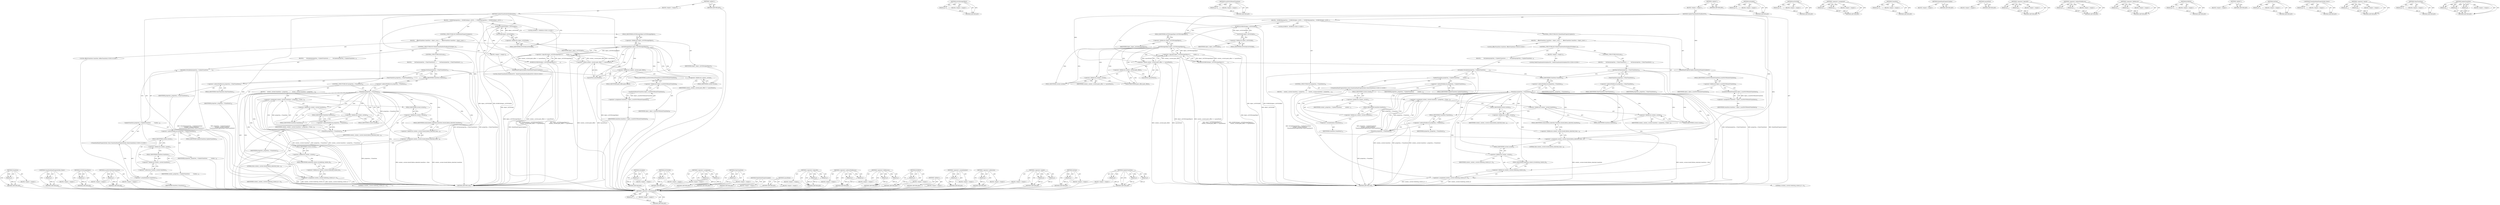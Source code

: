 digraph "UpdateTransform" {
vulnerable_179 [label=<(METHOD,&lt;operator&gt;.arrayInitializer)>];
vulnerable_180 [label=<(PARAM,p1)>];
vulnerable_181 [label=<(BLOCK,&lt;empty&gt;,&lt;empty&gt;)>];
vulnerable_182 [label=<(METHOD_RETURN,ANY)>];
vulnerable_136 [label=<(METHOD,IsSVGForeignObject)>];
vulnerable_137 [label=<(PARAM,p1)>];
vulnerable_138 [label=<(BLOCK,&lt;empty&gt;,&lt;empty&gt;)>];
vulnerable_139 [label=<(METHOD_RETURN,ANY)>];
vulnerable_156 [label=<(METHOD,LocalToSVGParentTransform)>];
vulnerable_157 [label=<(PARAM,p1)>];
vulnerable_158 [label=<(BLOCK,&lt;empty&gt;,&lt;empty&gt;)>];
vulnerable_159 [label=<(METHOD_RETURN,ANY)>];
vulnerable_6 [label=<(METHOD,&lt;global&gt;)<SUB>1</SUB>>];
vulnerable_7 [label=<(BLOCK,&lt;empty&gt;,&lt;empty&gt;)<SUB>1</SUB>>];
vulnerable_8 [label=<(METHOD,UpdateTransformForNonRootSVG)<SUB>1</SUB>>];
vulnerable_9 [label=<(BLOCK,{
  DCHECK(properties_);
  DCHECK(object_.IsSVG...,{
  DCHECK(properties_);
  DCHECK(object_.IsSVG...)<SUB>1</SUB>>];
vulnerable_10 [label="<(LOCAL,DCHECK : DCHECK)<SUB>2</SUB>>"];
vulnerable_11 [label=<(DCHECK,DCHECK(object_.IsSVGChild()))<SUB>3</SUB>>];
vulnerable_12 [label=<(IsSVGChild,object_.IsSVGChild())<SUB>3</SUB>>];
vulnerable_13 [label=<(&lt;operator&gt;.fieldAccess,object_.IsSVGChild)<SUB>3</SUB>>];
vulnerable_14 [label=<(IDENTIFIER,object_,object_.IsSVGChild())<SUB>3</SUB>>];
vulnerable_15 [label=<(FIELD_IDENTIFIER,IsSVGChild,IsSVGChild)<SUB>3</SUB>>];
vulnerable_16 [label=<(DCHECK,DCHECK(object_.IsSVGForeignObject() ||
        ...)<SUB>4</SUB>>];
vulnerable_17 [label=<(&lt;operator&gt;.logicalOr,object_.IsSVGForeignObject() ||
         contex...)<SUB>4</SUB>>];
vulnerable_18 [label=<(IsSVGForeignObject,object_.IsSVGForeignObject())<SUB>4</SUB>>];
vulnerable_19 [label=<(&lt;operator&gt;.fieldAccess,object_.IsSVGForeignObject)<SUB>4</SUB>>];
vulnerable_20 [label=<(IDENTIFIER,object_,object_.IsSVGForeignObject())<SUB>4</SUB>>];
vulnerable_21 [label=<(FIELD_IDENTIFIER,IsSVGForeignObject,IsSVGForeignObject)<SUB>4</SUB>>];
vulnerable_22 [label=<(&lt;operator&gt;.equals,context_.current.paint_offset == LayoutPoint())<SUB>5</SUB>>];
vulnerable_23 [label=<(&lt;operator&gt;.fieldAccess,context_.current.paint_offset)<SUB>5</SUB>>];
vulnerable_24 [label=<(&lt;operator&gt;.fieldAccess,context_.current)<SUB>5</SUB>>];
vulnerable_25 [label=<(IDENTIFIER,context_,context_.current.paint_offset == LayoutPoint())<SUB>5</SUB>>];
vulnerable_26 [label=<(FIELD_IDENTIFIER,current,current)<SUB>5</SUB>>];
vulnerable_27 [label=<(FIELD_IDENTIFIER,paint_offset,paint_offset)<SUB>5</SUB>>];
vulnerable_28 [label=<(LayoutPoint,LayoutPoint())<SUB>5</SUB>>];
vulnerable_29 [label=<(CONTROL_STRUCTURE,IF,if (NeedsPaintPropertyUpdate()))<SUB>7</SUB>>];
vulnerable_30 [label=<(NeedsPaintPropertyUpdate,NeedsPaintPropertyUpdate())<SUB>7</SUB>>];
vulnerable_31 [label=<(BLOCK,{
    AffineTransform transform = object_.Local...,{
    AffineTransform transform = object_.Local...)<SUB>7</SUB>>];
vulnerable_32 [label="<(LOCAL,AffineTransform transform: AffineTransform)<SUB>8</SUB>>"];
vulnerable_33 [label=<(&lt;operator&gt;.assignment,transform = object_.LocalToSVGParentTransform())<SUB>8</SUB>>];
vulnerable_34 [label=<(IDENTIFIER,transform,transform = object_.LocalToSVGParentTransform())<SUB>8</SUB>>];
vulnerable_35 [label=<(LocalToSVGParentTransform,object_.LocalToSVGParentTransform())<SUB>8</SUB>>];
vulnerable_36 [label=<(&lt;operator&gt;.fieldAccess,object_.LocalToSVGParentTransform)<SUB>8</SUB>>];
vulnerable_37 [label=<(IDENTIFIER,object_,object_.LocalToSVGParentTransform())<SUB>8</SUB>>];
vulnerable_38 [label=<(FIELD_IDENTIFIER,LocalToSVGParentTransform,LocalToSVGParentTransform)<SUB>8</SUB>>];
vulnerable_39 [label=<(CONTROL_STRUCTURE,IF,if (NeedsTransformForNonRootSVG(object_)))<SUB>9</SUB>>];
vulnerable_40 [label=<(BLOCK,&lt;empty&gt;,&lt;empty&gt;)<SUB>9</SUB>>];
vulnerable_41 [label="<(LOCAL,NeedsTransformForNonRootSVG : NeedsTransformForNonRootSVG)<SUB>9</SUB>>"];
vulnerable_42 [label=<(BLOCK,{
       OnUpdate(properties_-&gt;UpdateTransform(...,{
       OnUpdate(properties_-&gt;UpdateTransform(...)<SUB>9</SUB>>];
vulnerable_43 [label=<(OnUpdate,OnUpdate(properties_-&gt;UpdateTransform(
        ...)<SUB>10</SUB>>];
vulnerable_44 [label=<(UpdateTransform,properties_-&gt;UpdateTransform(
          context...)<SUB>10</SUB>>];
vulnerable_45 [label=<(&lt;operator&gt;.indirectFieldAccess,properties_-&gt;UpdateTransform)<SUB>10</SUB>>];
vulnerable_46 [label=<(IDENTIFIER,properties_,properties_-&gt;UpdateTransform(
          context...)<SUB>10</SUB>>];
vulnerable_47 [label=<(FIELD_IDENTIFIER,UpdateTransform,UpdateTransform)<SUB>10</SUB>>];
vulnerable_48 [label=<(&lt;operator&gt;.fieldAccess,context_.current.transform)<SUB>11</SUB>>];
vulnerable_49 [label=<(&lt;operator&gt;.fieldAccess,context_.current)<SUB>11</SUB>>];
vulnerable_50 [label=<(IDENTIFIER,context_,properties_-&gt;UpdateTransform(
          context...)<SUB>11</SUB>>];
vulnerable_51 [label=<(FIELD_IDENTIFIER,current,current)<SUB>11</SUB>>];
vulnerable_52 [label=<(FIELD_IDENTIFIER,transform,transform)<SUB>11</SUB>>];
vulnerable_53 [label="<(TransformPaintPropertyNode::State,TransformPaintPropertyNode::State{transform})<SUB>12</SUB>>"];
vulnerable_54 [label=<(&lt;operator&gt;.arrayInitializer,{transform})<SUB>12</SUB>>];
vulnerable_55 [label=<(IDENTIFIER,transform,{transform})<SUB>12</SUB>>];
vulnerable_56 [label=<(CONTROL_STRUCTURE,ELSE,else)<SUB>13</SUB>>];
vulnerable_57 [label=<(BLOCK,{
       OnClear(properties_-&gt;ClearTransform())...,{
       OnClear(properties_-&gt;ClearTransform())...)<SUB>13</SUB>>];
vulnerable_58 [label=<(OnClear,OnClear(properties_-&gt;ClearTransform()))<SUB>14</SUB>>];
vulnerable_59 [label=<(ClearTransform,properties_-&gt;ClearTransform())<SUB>14</SUB>>];
vulnerable_60 [label=<(&lt;operator&gt;.indirectFieldAccess,properties_-&gt;ClearTransform)<SUB>14</SUB>>];
vulnerable_61 [label=<(IDENTIFIER,properties_,properties_-&gt;ClearTransform())<SUB>14</SUB>>];
vulnerable_62 [label=<(FIELD_IDENTIFIER,ClearTransform,ClearTransform)<SUB>14</SUB>>];
vulnerable_63 [label=<(CONTROL_STRUCTURE,IF,if (properties_-&gt;Transform()))<SUB>18</SUB>>];
vulnerable_64 [label=<(Transform,properties_-&gt;Transform())<SUB>18</SUB>>];
vulnerable_65 [label=<(&lt;operator&gt;.indirectFieldAccess,properties_-&gt;Transform)<SUB>18</SUB>>];
vulnerable_66 [label=<(IDENTIFIER,properties_,properties_-&gt;Transform())<SUB>18</SUB>>];
vulnerable_67 [label=<(FIELD_IDENTIFIER,Transform,Transform)<SUB>18</SUB>>];
vulnerable_68 [label=<(BLOCK,{
    context_.current.transform = properties_-...,{
    context_.current.transform = properties_-...)<SUB>18</SUB>>];
vulnerable_69 [label=<(&lt;operator&gt;.assignment,context_.current.transform = properties_-&gt;Trans...)<SUB>19</SUB>>];
vulnerable_70 [label=<(&lt;operator&gt;.fieldAccess,context_.current.transform)<SUB>19</SUB>>];
vulnerable_71 [label=<(&lt;operator&gt;.fieldAccess,context_.current)<SUB>19</SUB>>];
vulnerable_72 [label=<(IDENTIFIER,context_,context_.current.transform = properties_-&gt;Trans...)<SUB>19</SUB>>];
vulnerable_73 [label=<(FIELD_IDENTIFIER,current,current)<SUB>19</SUB>>];
vulnerable_74 [label=<(FIELD_IDENTIFIER,transform,transform)<SUB>19</SUB>>];
vulnerable_75 [label=<(Transform,properties_-&gt;Transform())<SUB>19</SUB>>];
vulnerable_76 [label=<(&lt;operator&gt;.indirectFieldAccess,properties_-&gt;Transform)<SUB>19</SUB>>];
vulnerable_77 [label=<(IDENTIFIER,properties_,properties_-&gt;Transform())<SUB>19</SUB>>];
vulnerable_78 [label=<(FIELD_IDENTIFIER,Transform,Transform)<SUB>19</SUB>>];
vulnerable_79 [label=<(&lt;operator&gt;.assignment,context_.current.should_flatten_inherited_trans...)<SUB>20</SUB>>];
vulnerable_80 [label=<(&lt;operator&gt;.fieldAccess,context_.current.should_flatten_inherited_trans...)<SUB>20</SUB>>];
vulnerable_81 [label=<(&lt;operator&gt;.fieldAccess,context_.current)<SUB>20</SUB>>];
vulnerable_82 [label=<(IDENTIFIER,context_,context_.current.should_flatten_inherited_trans...)<SUB>20</SUB>>];
vulnerable_83 [label=<(FIELD_IDENTIFIER,current,current)<SUB>20</SUB>>];
vulnerable_84 [label=<(FIELD_IDENTIFIER,should_flatten_inherited_transform,should_flatten_inherited_transform)<SUB>20</SUB>>];
vulnerable_85 [label=<(LITERAL,false,context_.current.should_flatten_inherited_trans...)<SUB>20</SUB>>];
vulnerable_86 [label=<(&lt;operator&gt;.assignment,context_.current.rendering_context_id = 0)<SUB>21</SUB>>];
vulnerable_87 [label=<(&lt;operator&gt;.fieldAccess,context_.current.rendering_context_id)<SUB>21</SUB>>];
vulnerable_88 [label=<(&lt;operator&gt;.fieldAccess,context_.current)<SUB>21</SUB>>];
vulnerable_89 [label=<(IDENTIFIER,context_,context_.current.rendering_context_id = 0)<SUB>21</SUB>>];
vulnerable_90 [label=<(FIELD_IDENTIFIER,current,current)<SUB>21</SUB>>];
vulnerable_91 [label=<(FIELD_IDENTIFIER,rendering_context_id,rendering_context_id)<SUB>21</SUB>>];
vulnerable_92 [label=<(LITERAL,0,context_.current.rendering_context_id = 0)<SUB>21</SUB>>];
vulnerable_93 [label=<(METHOD_RETURN,void)<SUB>1</SUB>>];
vulnerable_95 [label=<(METHOD_RETURN,ANY)<SUB>1</SUB>>];
vulnerable_160 [label=<(METHOD,OnUpdate)>];
vulnerable_161 [label=<(PARAM,p1)>];
vulnerable_162 [label=<(BLOCK,&lt;empty&gt;,&lt;empty&gt;)>];
vulnerable_163 [label=<(METHOD_RETURN,ANY)>];
vulnerable_122 [label=<(METHOD,IsSVGChild)>];
vulnerable_123 [label=<(PARAM,p1)>];
vulnerable_124 [label=<(BLOCK,&lt;empty&gt;,&lt;empty&gt;)>];
vulnerable_125 [label=<(METHOD_RETURN,ANY)>];
vulnerable_151 [label=<(METHOD,&lt;operator&gt;.assignment)>];
vulnerable_152 [label=<(PARAM,p1)>];
vulnerable_153 [label=<(PARAM,p2)>];
vulnerable_154 [label=<(BLOCK,&lt;empty&gt;,&lt;empty&gt;)>];
vulnerable_155 [label=<(METHOD_RETURN,ANY)>];
vulnerable_191 [label=<(METHOD,Transform)>];
vulnerable_192 [label=<(PARAM,p1)>];
vulnerable_193 [label=<(BLOCK,&lt;empty&gt;,&lt;empty&gt;)>];
vulnerable_194 [label=<(METHOD_RETURN,ANY)>];
vulnerable_148 [label=<(METHOD,NeedsPaintPropertyUpdate)>];
vulnerable_149 [label=<(BLOCK,&lt;empty&gt;,&lt;empty&gt;)>];
vulnerable_150 [label=<(METHOD_RETURN,ANY)>];
vulnerable_145 [label=<(METHOD,LayoutPoint)>];
vulnerable_146 [label=<(BLOCK,&lt;empty&gt;,&lt;empty&gt;)>];
vulnerable_147 [label=<(METHOD_RETURN,ANY)>];
vulnerable_131 [label=<(METHOD,&lt;operator&gt;.logicalOr)>];
vulnerable_132 [label=<(PARAM,p1)>];
vulnerable_133 [label=<(PARAM,p2)>];
vulnerable_134 [label=<(BLOCK,&lt;empty&gt;,&lt;empty&gt;)>];
vulnerable_135 [label=<(METHOD_RETURN,ANY)>];
vulnerable_170 [label=<(METHOD,&lt;operator&gt;.indirectFieldAccess)>];
vulnerable_171 [label=<(PARAM,p1)>];
vulnerable_172 [label=<(PARAM,p2)>];
vulnerable_173 [label=<(BLOCK,&lt;empty&gt;,&lt;empty&gt;)>];
vulnerable_174 [label=<(METHOD_RETURN,ANY)>];
vulnerable_126 [label=<(METHOD,&lt;operator&gt;.fieldAccess)>];
vulnerable_127 [label=<(PARAM,p1)>];
vulnerable_128 [label=<(PARAM,p2)>];
vulnerable_129 [label=<(BLOCK,&lt;empty&gt;,&lt;empty&gt;)>];
vulnerable_130 [label=<(METHOD_RETURN,ANY)>];
vulnerable_118 [label=<(METHOD,DCHECK)>];
vulnerable_119 [label=<(PARAM,p1)>];
vulnerable_120 [label=<(BLOCK,&lt;empty&gt;,&lt;empty&gt;)>];
vulnerable_121 [label=<(METHOD_RETURN,ANY)>];
vulnerable_112 [label=<(METHOD,&lt;global&gt;)<SUB>1</SUB>>];
vulnerable_113 [label=<(BLOCK,&lt;empty&gt;,&lt;empty&gt;)>];
vulnerable_114 [label=<(METHOD_RETURN,ANY)>];
vulnerable_183 [label=<(METHOD,OnClear)>];
vulnerable_184 [label=<(PARAM,p1)>];
vulnerable_185 [label=<(BLOCK,&lt;empty&gt;,&lt;empty&gt;)>];
vulnerable_186 [label=<(METHOD_RETURN,ANY)>];
vulnerable_175 [label="<(METHOD,TransformPaintPropertyNode::State)>"];
vulnerable_176 [label=<(PARAM,p1)>];
vulnerable_177 [label=<(BLOCK,&lt;empty&gt;,&lt;empty&gt;)>];
vulnerable_178 [label=<(METHOD_RETURN,ANY)>];
vulnerable_140 [label=<(METHOD,&lt;operator&gt;.equals)>];
vulnerable_141 [label=<(PARAM,p1)>];
vulnerable_142 [label=<(PARAM,p2)>];
vulnerable_143 [label=<(BLOCK,&lt;empty&gt;,&lt;empty&gt;)>];
vulnerable_144 [label=<(METHOD_RETURN,ANY)>];
vulnerable_187 [label=<(METHOD,ClearTransform)>];
vulnerable_188 [label=<(PARAM,p1)>];
vulnerable_189 [label=<(BLOCK,&lt;empty&gt;,&lt;empty&gt;)>];
vulnerable_190 [label=<(METHOD_RETURN,ANY)>];
vulnerable_164 [label=<(METHOD,UpdateTransform)>];
vulnerable_165 [label=<(PARAM,p1)>];
vulnerable_166 [label=<(PARAM,p2)>];
vulnerable_167 [label=<(PARAM,p3)>];
vulnerable_168 [label=<(BLOCK,&lt;empty&gt;,&lt;empty&gt;)>];
vulnerable_169 [label=<(METHOD_RETURN,ANY)>];
fixed_196 [label=<(METHOD,Transform)>];
fixed_197 [label=<(PARAM,p1)>];
fixed_198 [label=<(BLOCK,&lt;empty&gt;,&lt;empty&gt;)>];
fixed_199 [label=<(METHOD_RETURN,ANY)>];
fixed_180 [label="<(METHOD,TransformPaintPropertyNode::State)>"];
fixed_181 [label=<(PARAM,p1)>];
fixed_182 [label=<(BLOCK,&lt;empty&gt;,&lt;empty&gt;)>];
fixed_183 [label=<(METHOD_RETURN,ANY)>];
fixed_137 [label=<(METHOD,IsSVGForeignObject)>];
fixed_138 [label=<(PARAM,p1)>];
fixed_139 [label=<(BLOCK,&lt;empty&gt;,&lt;empty&gt;)>];
fixed_140 [label=<(METHOD_RETURN,ANY)>];
fixed_157 [label=<(METHOD,LocalToSVGParentTransform)>];
fixed_158 [label=<(PARAM,p1)>];
fixed_159 [label=<(BLOCK,&lt;empty&gt;,&lt;empty&gt;)>];
fixed_160 [label=<(METHOD_RETURN,ANY)>];
fixed_6 [label=<(METHOD,&lt;global&gt;)<SUB>1</SUB>>];
fixed_7 [label=<(BLOCK,&lt;empty&gt;,&lt;empty&gt;)<SUB>1</SUB>>];
fixed_8 [label=<(METHOD,UpdateTransformForNonRootSVG)<SUB>1</SUB>>];
fixed_9 [label=<(BLOCK,{
  DCHECK(properties_);
  DCHECK(object_.IsSVG...,{
  DCHECK(properties_);
  DCHECK(object_.IsSVG...)<SUB>1</SUB>>];
fixed_10 [label="<(LOCAL,DCHECK : DCHECK)<SUB>2</SUB>>"];
fixed_11 [label=<(DCHECK,DCHECK(object_.IsSVGChild()))<SUB>3</SUB>>];
fixed_12 [label=<(IsSVGChild,object_.IsSVGChild())<SUB>3</SUB>>];
fixed_13 [label=<(&lt;operator&gt;.fieldAccess,object_.IsSVGChild)<SUB>3</SUB>>];
fixed_14 [label=<(IDENTIFIER,object_,object_.IsSVGChild())<SUB>3</SUB>>];
fixed_15 [label=<(FIELD_IDENTIFIER,IsSVGChild,IsSVGChild)<SUB>3</SUB>>];
fixed_16 [label=<(DCHECK,DCHECK(object_.IsSVGForeignObject() ||
        ...)<SUB>4</SUB>>];
fixed_17 [label=<(&lt;operator&gt;.logicalOr,object_.IsSVGForeignObject() ||
         contex...)<SUB>4</SUB>>];
fixed_18 [label=<(IsSVGForeignObject,object_.IsSVGForeignObject())<SUB>4</SUB>>];
fixed_19 [label=<(&lt;operator&gt;.fieldAccess,object_.IsSVGForeignObject)<SUB>4</SUB>>];
fixed_20 [label=<(IDENTIFIER,object_,object_.IsSVGForeignObject())<SUB>4</SUB>>];
fixed_21 [label=<(FIELD_IDENTIFIER,IsSVGForeignObject,IsSVGForeignObject)<SUB>4</SUB>>];
fixed_22 [label=<(&lt;operator&gt;.equals,context_.current.paint_offset == LayoutPoint())<SUB>5</SUB>>];
fixed_23 [label=<(&lt;operator&gt;.fieldAccess,context_.current.paint_offset)<SUB>5</SUB>>];
fixed_24 [label=<(&lt;operator&gt;.fieldAccess,context_.current)<SUB>5</SUB>>];
fixed_25 [label=<(IDENTIFIER,context_,context_.current.paint_offset == LayoutPoint())<SUB>5</SUB>>];
fixed_26 [label=<(FIELD_IDENTIFIER,current,current)<SUB>5</SUB>>];
fixed_27 [label=<(FIELD_IDENTIFIER,paint_offset,paint_offset)<SUB>5</SUB>>];
fixed_28 [label=<(LayoutPoint,LayoutPoint())<SUB>5</SUB>>];
fixed_29 [label=<(CONTROL_STRUCTURE,IF,if (NeedsPaintPropertyUpdate()))<SUB>7</SUB>>];
fixed_30 [label=<(NeedsPaintPropertyUpdate,NeedsPaintPropertyUpdate())<SUB>7</SUB>>];
fixed_31 [label=<(BLOCK,{
    AffineTransform transform = object_.Local...,{
    AffineTransform transform = object_.Local...)<SUB>7</SUB>>];
fixed_32 [label="<(LOCAL,AffineTransform transform: AffineTransform)<SUB>8</SUB>>"];
fixed_33 [label=<(&lt;operator&gt;.assignment,transform = object_.LocalToSVGParentTransform())<SUB>8</SUB>>];
fixed_34 [label=<(IDENTIFIER,transform,transform = object_.LocalToSVGParentTransform())<SUB>8</SUB>>];
fixed_35 [label=<(LocalToSVGParentTransform,object_.LocalToSVGParentTransform())<SUB>8</SUB>>];
fixed_36 [label=<(&lt;operator&gt;.fieldAccess,object_.LocalToSVGParentTransform)<SUB>8</SUB>>];
fixed_37 [label=<(IDENTIFIER,object_,object_.LocalToSVGParentTransform())<SUB>8</SUB>>];
fixed_38 [label=<(FIELD_IDENTIFIER,LocalToSVGParentTransform,LocalToSVGParentTransform)<SUB>8</SUB>>];
fixed_39 [label=<(CONTROL_STRUCTURE,IF,if (NeedsTransformForNonRootSVG(object_)))<SUB>9</SUB>>];
fixed_40 [label=<(BLOCK,&lt;empty&gt;,&lt;empty&gt;)<SUB>9</SUB>>];
fixed_41 [label="<(LOCAL,NeedsTransformForNonRootSVG : NeedsTransformForNonRootSVG)<SUB>9</SUB>>"];
fixed_42 [label=<(BLOCK,{
       OnUpdate(properties_-&gt;UpdateTransform(...,{
       OnUpdate(properties_-&gt;UpdateTransform(...)<SUB>9</SUB>>];
fixed_43 [label=<(OnUpdate,OnUpdate(properties_-&gt;UpdateTransform(
        ...)<SUB>10</SUB>>];
fixed_44 [label=<(UpdateTransform,properties_-&gt;UpdateTransform(
          *contex...)<SUB>10</SUB>>];
fixed_45 [label=<(&lt;operator&gt;.indirectFieldAccess,properties_-&gt;UpdateTransform)<SUB>10</SUB>>];
fixed_46 [label=<(IDENTIFIER,properties_,properties_-&gt;UpdateTransform(
          *contex...)<SUB>10</SUB>>];
fixed_47 [label=<(FIELD_IDENTIFIER,UpdateTransform,UpdateTransform)<SUB>10</SUB>>];
fixed_48 [label=<(&lt;operator&gt;.indirection,*context_.current.transform)<SUB>11</SUB>>];
fixed_49 [label=<(&lt;operator&gt;.fieldAccess,context_.current.transform)<SUB>11</SUB>>];
fixed_50 [label=<(&lt;operator&gt;.fieldAccess,context_.current)<SUB>11</SUB>>];
fixed_51 [label=<(IDENTIFIER,context_,properties_-&gt;UpdateTransform(
          *contex...)<SUB>11</SUB>>];
fixed_52 [label=<(FIELD_IDENTIFIER,current,current)<SUB>11</SUB>>];
fixed_53 [label=<(FIELD_IDENTIFIER,transform,transform)<SUB>11</SUB>>];
fixed_54 [label="<(TransformPaintPropertyNode::State,TransformPaintPropertyNode::State{transform})<SUB>12</SUB>>"];
fixed_55 [label=<(&lt;operator&gt;.arrayInitializer,{transform})<SUB>12</SUB>>];
fixed_56 [label=<(IDENTIFIER,transform,{transform})<SUB>12</SUB>>];
fixed_57 [label=<(CONTROL_STRUCTURE,ELSE,else)<SUB>13</SUB>>];
fixed_58 [label=<(BLOCK,{
       OnClear(properties_-&gt;ClearTransform())...,{
       OnClear(properties_-&gt;ClearTransform())...)<SUB>13</SUB>>];
fixed_59 [label=<(OnClear,OnClear(properties_-&gt;ClearTransform()))<SUB>14</SUB>>];
fixed_60 [label=<(ClearTransform,properties_-&gt;ClearTransform())<SUB>14</SUB>>];
fixed_61 [label=<(&lt;operator&gt;.indirectFieldAccess,properties_-&gt;ClearTransform)<SUB>14</SUB>>];
fixed_62 [label=<(IDENTIFIER,properties_,properties_-&gt;ClearTransform())<SUB>14</SUB>>];
fixed_63 [label=<(FIELD_IDENTIFIER,ClearTransform,ClearTransform)<SUB>14</SUB>>];
fixed_64 [label=<(CONTROL_STRUCTURE,IF,if (properties_-&gt;Transform()))<SUB>18</SUB>>];
fixed_65 [label=<(Transform,properties_-&gt;Transform())<SUB>18</SUB>>];
fixed_66 [label=<(&lt;operator&gt;.indirectFieldAccess,properties_-&gt;Transform)<SUB>18</SUB>>];
fixed_67 [label=<(IDENTIFIER,properties_,properties_-&gt;Transform())<SUB>18</SUB>>];
fixed_68 [label=<(FIELD_IDENTIFIER,Transform,Transform)<SUB>18</SUB>>];
fixed_69 [label=<(BLOCK,{
    context_.current.transform = properties_-...,{
    context_.current.transform = properties_-...)<SUB>18</SUB>>];
fixed_70 [label=<(&lt;operator&gt;.assignment,context_.current.transform = properties_-&gt;Trans...)<SUB>19</SUB>>];
fixed_71 [label=<(&lt;operator&gt;.fieldAccess,context_.current.transform)<SUB>19</SUB>>];
fixed_72 [label=<(&lt;operator&gt;.fieldAccess,context_.current)<SUB>19</SUB>>];
fixed_73 [label=<(IDENTIFIER,context_,context_.current.transform = properties_-&gt;Trans...)<SUB>19</SUB>>];
fixed_74 [label=<(FIELD_IDENTIFIER,current,current)<SUB>19</SUB>>];
fixed_75 [label=<(FIELD_IDENTIFIER,transform,transform)<SUB>19</SUB>>];
fixed_76 [label=<(Transform,properties_-&gt;Transform())<SUB>19</SUB>>];
fixed_77 [label=<(&lt;operator&gt;.indirectFieldAccess,properties_-&gt;Transform)<SUB>19</SUB>>];
fixed_78 [label=<(IDENTIFIER,properties_,properties_-&gt;Transform())<SUB>19</SUB>>];
fixed_79 [label=<(FIELD_IDENTIFIER,Transform,Transform)<SUB>19</SUB>>];
fixed_80 [label=<(&lt;operator&gt;.assignment,context_.current.should_flatten_inherited_trans...)<SUB>20</SUB>>];
fixed_81 [label=<(&lt;operator&gt;.fieldAccess,context_.current.should_flatten_inherited_trans...)<SUB>20</SUB>>];
fixed_82 [label=<(&lt;operator&gt;.fieldAccess,context_.current)<SUB>20</SUB>>];
fixed_83 [label=<(IDENTIFIER,context_,context_.current.should_flatten_inherited_trans...)<SUB>20</SUB>>];
fixed_84 [label=<(FIELD_IDENTIFIER,current,current)<SUB>20</SUB>>];
fixed_85 [label=<(FIELD_IDENTIFIER,should_flatten_inherited_transform,should_flatten_inherited_transform)<SUB>20</SUB>>];
fixed_86 [label=<(LITERAL,false,context_.current.should_flatten_inherited_trans...)<SUB>20</SUB>>];
fixed_87 [label=<(&lt;operator&gt;.assignment,context_.current.rendering_context_id = 0)<SUB>21</SUB>>];
fixed_88 [label=<(&lt;operator&gt;.fieldAccess,context_.current.rendering_context_id)<SUB>21</SUB>>];
fixed_89 [label=<(&lt;operator&gt;.fieldAccess,context_.current)<SUB>21</SUB>>];
fixed_90 [label=<(IDENTIFIER,context_,context_.current.rendering_context_id = 0)<SUB>21</SUB>>];
fixed_91 [label=<(FIELD_IDENTIFIER,current,current)<SUB>21</SUB>>];
fixed_92 [label=<(FIELD_IDENTIFIER,rendering_context_id,rendering_context_id)<SUB>21</SUB>>];
fixed_93 [label=<(LITERAL,0,context_.current.rendering_context_id = 0)<SUB>21</SUB>>];
fixed_94 [label=<(METHOD_RETURN,void)<SUB>1</SUB>>];
fixed_96 [label=<(METHOD_RETURN,ANY)<SUB>1</SUB>>];
fixed_161 [label=<(METHOD,OnUpdate)>];
fixed_162 [label=<(PARAM,p1)>];
fixed_163 [label=<(BLOCK,&lt;empty&gt;,&lt;empty&gt;)>];
fixed_164 [label=<(METHOD_RETURN,ANY)>];
fixed_123 [label=<(METHOD,IsSVGChild)>];
fixed_124 [label=<(PARAM,p1)>];
fixed_125 [label=<(BLOCK,&lt;empty&gt;,&lt;empty&gt;)>];
fixed_126 [label=<(METHOD_RETURN,ANY)>];
fixed_152 [label=<(METHOD,&lt;operator&gt;.assignment)>];
fixed_153 [label=<(PARAM,p1)>];
fixed_154 [label=<(PARAM,p2)>];
fixed_155 [label=<(BLOCK,&lt;empty&gt;,&lt;empty&gt;)>];
fixed_156 [label=<(METHOD_RETURN,ANY)>];
fixed_192 [label=<(METHOD,ClearTransform)>];
fixed_193 [label=<(PARAM,p1)>];
fixed_194 [label=<(BLOCK,&lt;empty&gt;,&lt;empty&gt;)>];
fixed_195 [label=<(METHOD_RETURN,ANY)>];
fixed_149 [label=<(METHOD,NeedsPaintPropertyUpdate)>];
fixed_150 [label=<(BLOCK,&lt;empty&gt;,&lt;empty&gt;)>];
fixed_151 [label=<(METHOD_RETURN,ANY)>];
fixed_146 [label=<(METHOD,LayoutPoint)>];
fixed_147 [label=<(BLOCK,&lt;empty&gt;,&lt;empty&gt;)>];
fixed_148 [label=<(METHOD_RETURN,ANY)>];
fixed_132 [label=<(METHOD,&lt;operator&gt;.logicalOr)>];
fixed_133 [label=<(PARAM,p1)>];
fixed_134 [label=<(PARAM,p2)>];
fixed_135 [label=<(BLOCK,&lt;empty&gt;,&lt;empty&gt;)>];
fixed_136 [label=<(METHOD_RETURN,ANY)>];
fixed_171 [label=<(METHOD,&lt;operator&gt;.indirectFieldAccess)>];
fixed_172 [label=<(PARAM,p1)>];
fixed_173 [label=<(PARAM,p2)>];
fixed_174 [label=<(BLOCK,&lt;empty&gt;,&lt;empty&gt;)>];
fixed_175 [label=<(METHOD_RETURN,ANY)>];
fixed_127 [label=<(METHOD,&lt;operator&gt;.fieldAccess)>];
fixed_128 [label=<(PARAM,p1)>];
fixed_129 [label=<(PARAM,p2)>];
fixed_130 [label=<(BLOCK,&lt;empty&gt;,&lt;empty&gt;)>];
fixed_131 [label=<(METHOD_RETURN,ANY)>];
fixed_119 [label=<(METHOD,DCHECK)>];
fixed_120 [label=<(PARAM,p1)>];
fixed_121 [label=<(BLOCK,&lt;empty&gt;,&lt;empty&gt;)>];
fixed_122 [label=<(METHOD_RETURN,ANY)>];
fixed_113 [label=<(METHOD,&lt;global&gt;)<SUB>1</SUB>>];
fixed_114 [label=<(BLOCK,&lt;empty&gt;,&lt;empty&gt;)>];
fixed_115 [label=<(METHOD_RETURN,ANY)>];
fixed_184 [label=<(METHOD,&lt;operator&gt;.arrayInitializer)>];
fixed_185 [label=<(PARAM,p1)>];
fixed_186 [label=<(BLOCK,&lt;empty&gt;,&lt;empty&gt;)>];
fixed_187 [label=<(METHOD_RETURN,ANY)>];
fixed_176 [label=<(METHOD,&lt;operator&gt;.indirection)>];
fixed_177 [label=<(PARAM,p1)>];
fixed_178 [label=<(BLOCK,&lt;empty&gt;,&lt;empty&gt;)>];
fixed_179 [label=<(METHOD_RETURN,ANY)>];
fixed_141 [label=<(METHOD,&lt;operator&gt;.equals)>];
fixed_142 [label=<(PARAM,p1)>];
fixed_143 [label=<(PARAM,p2)>];
fixed_144 [label=<(BLOCK,&lt;empty&gt;,&lt;empty&gt;)>];
fixed_145 [label=<(METHOD_RETURN,ANY)>];
fixed_188 [label=<(METHOD,OnClear)>];
fixed_189 [label=<(PARAM,p1)>];
fixed_190 [label=<(BLOCK,&lt;empty&gt;,&lt;empty&gt;)>];
fixed_191 [label=<(METHOD_RETURN,ANY)>];
fixed_165 [label=<(METHOD,UpdateTransform)>];
fixed_166 [label=<(PARAM,p1)>];
fixed_167 [label=<(PARAM,p2)>];
fixed_168 [label=<(PARAM,p3)>];
fixed_169 [label=<(BLOCK,&lt;empty&gt;,&lt;empty&gt;)>];
fixed_170 [label=<(METHOD_RETURN,ANY)>];
vulnerable_179 -> vulnerable_180  [key=0, label="AST: "];
vulnerable_179 -> vulnerable_180  [key=1, label="DDG: "];
vulnerable_179 -> vulnerable_181  [key=0, label="AST: "];
vulnerable_179 -> vulnerable_182  [key=0, label="AST: "];
vulnerable_179 -> vulnerable_182  [key=1, label="CFG: "];
vulnerable_180 -> vulnerable_182  [key=0, label="DDG: p1"];
vulnerable_136 -> vulnerable_137  [key=0, label="AST: "];
vulnerable_136 -> vulnerable_137  [key=1, label="DDG: "];
vulnerable_136 -> vulnerable_138  [key=0, label="AST: "];
vulnerable_136 -> vulnerable_139  [key=0, label="AST: "];
vulnerable_136 -> vulnerable_139  [key=1, label="CFG: "];
vulnerable_137 -> vulnerable_139  [key=0, label="DDG: p1"];
vulnerable_156 -> vulnerable_157  [key=0, label="AST: "];
vulnerable_156 -> vulnerable_157  [key=1, label="DDG: "];
vulnerable_156 -> vulnerable_158  [key=0, label="AST: "];
vulnerable_156 -> vulnerable_159  [key=0, label="AST: "];
vulnerable_156 -> vulnerable_159  [key=1, label="CFG: "];
vulnerable_157 -> vulnerable_159  [key=0, label="DDG: p1"];
vulnerable_6 -> vulnerable_7  [key=0, label="AST: "];
vulnerable_6 -> vulnerable_95  [key=0, label="AST: "];
vulnerable_6 -> vulnerable_95  [key=1, label="CFG: "];
vulnerable_7 -> vulnerable_8  [key=0, label="AST: "];
vulnerable_8 -> vulnerable_9  [key=0, label="AST: "];
vulnerable_8 -> vulnerable_93  [key=0, label="AST: "];
vulnerable_8 -> vulnerable_15  [key=0, label="CFG: "];
vulnerable_8 -> vulnerable_30  [key=0, label="DDG: "];
vulnerable_8 -> vulnerable_79  [key=0, label="DDG: "];
vulnerable_8 -> vulnerable_86  [key=0, label="DDG: "];
vulnerable_8 -> vulnerable_22  [key=0, label="DDG: "];
vulnerable_9 -> vulnerable_10  [key=0, label="AST: "];
vulnerable_9 -> vulnerable_11  [key=0, label="AST: "];
vulnerable_9 -> vulnerable_16  [key=0, label="AST: "];
vulnerable_9 -> vulnerable_29  [key=0, label="AST: "];
vulnerable_9 -> vulnerable_63  [key=0, label="AST: "];
vulnerable_11 -> vulnerable_12  [key=0, label="AST: "];
vulnerable_11 -> vulnerable_21  [key=0, label="CFG: "];
vulnerable_11 -> vulnerable_93  [key=0, label="DDG: object_.IsSVGChild()"];
vulnerable_11 -> vulnerable_93  [key=1, label="DDG: DCHECK(object_.IsSVGChild())"];
vulnerable_12 -> vulnerable_13  [key=0, label="AST: "];
vulnerable_12 -> vulnerable_11  [key=0, label="CFG: "];
vulnerable_12 -> vulnerable_11  [key=1, label="DDG: object_.IsSVGChild"];
vulnerable_12 -> vulnerable_93  [key=0, label="DDG: object_.IsSVGChild"];
vulnerable_13 -> vulnerable_14  [key=0, label="AST: "];
vulnerable_13 -> vulnerable_15  [key=0, label="AST: "];
vulnerable_13 -> vulnerable_12  [key=0, label="CFG: "];
vulnerable_15 -> vulnerable_13  [key=0, label="CFG: "];
vulnerable_16 -> vulnerable_17  [key=0, label="AST: "];
vulnerable_16 -> vulnerable_30  [key=0, label="CFG: "];
vulnerable_16 -> vulnerable_93  [key=0, label="DDG: object_.IsSVGForeignObject() ||
         context_.current.paint_offset == LayoutPoint()"];
vulnerable_16 -> vulnerable_93  [key=1, label="DDG: DCHECK(object_.IsSVGForeignObject() ||
         context_.current.paint_offset == LayoutPoint())"];
vulnerable_17 -> vulnerable_18  [key=0, label="AST: "];
vulnerable_17 -> vulnerable_22  [key=0, label="AST: "];
vulnerable_17 -> vulnerable_16  [key=0, label="CFG: "];
vulnerable_17 -> vulnerable_16  [key=1, label="DDG: object_.IsSVGForeignObject()"];
vulnerable_17 -> vulnerable_16  [key=2, label="DDG: context_.current.paint_offset == LayoutPoint()"];
vulnerable_17 -> vulnerable_93  [key=0, label="DDG: object_.IsSVGForeignObject()"];
vulnerable_17 -> vulnerable_93  [key=1, label="DDG: context_.current.paint_offset == LayoutPoint()"];
vulnerable_18 -> vulnerable_19  [key=0, label="AST: "];
vulnerable_18 -> vulnerable_17  [key=0, label="CFG: "];
vulnerable_18 -> vulnerable_17  [key=1, label="DDG: object_.IsSVGForeignObject"];
vulnerable_18 -> vulnerable_26  [key=0, label="CFG: "];
vulnerable_18 -> vulnerable_26  [key=1, label="CDG: "];
vulnerable_18 -> vulnerable_93  [key=0, label="DDG: object_.IsSVGForeignObject"];
vulnerable_18 -> vulnerable_24  [key=0, label="CDG: "];
vulnerable_18 -> vulnerable_23  [key=0, label="CDG: "];
vulnerable_18 -> vulnerable_28  [key=0, label="CDG: "];
vulnerable_18 -> vulnerable_22  [key=0, label="CDG: "];
vulnerable_18 -> vulnerable_27  [key=0, label="CDG: "];
vulnerable_19 -> vulnerable_20  [key=0, label="AST: "];
vulnerable_19 -> vulnerable_21  [key=0, label="AST: "];
vulnerable_19 -> vulnerable_18  [key=0, label="CFG: "];
vulnerable_21 -> vulnerable_19  [key=0, label="CFG: "];
vulnerable_22 -> vulnerable_23  [key=0, label="AST: "];
vulnerable_22 -> vulnerable_28  [key=0, label="AST: "];
vulnerable_22 -> vulnerable_17  [key=0, label="CFG: "];
vulnerable_22 -> vulnerable_17  [key=1, label="DDG: context_.current.paint_offset"];
vulnerable_22 -> vulnerable_17  [key=2, label="DDG: LayoutPoint()"];
vulnerable_22 -> vulnerable_93  [key=0, label="DDG: context_.current.paint_offset"];
vulnerable_22 -> vulnerable_93  [key=1, label="DDG: LayoutPoint()"];
vulnerable_23 -> vulnerable_24  [key=0, label="AST: "];
vulnerable_23 -> vulnerable_27  [key=0, label="AST: "];
vulnerable_23 -> vulnerable_28  [key=0, label="CFG: "];
vulnerable_24 -> vulnerable_25  [key=0, label="AST: "];
vulnerable_24 -> vulnerable_26  [key=0, label="AST: "];
vulnerable_24 -> vulnerable_27  [key=0, label="CFG: "];
vulnerable_26 -> vulnerable_24  [key=0, label="CFG: "];
vulnerable_27 -> vulnerable_23  [key=0, label="CFG: "];
vulnerable_28 -> vulnerable_22  [key=0, label="CFG: "];
vulnerable_29 -> vulnerable_30  [key=0, label="AST: "];
vulnerable_29 -> vulnerable_31  [key=0, label="AST: "];
vulnerable_30 -> vulnerable_38  [key=0, label="CFG: "];
vulnerable_30 -> vulnerable_67  [key=0, label="CFG: "];
vulnerable_30 -> vulnerable_93  [key=0, label="DDG: NeedsPaintPropertyUpdate()"];
vulnerable_31 -> vulnerable_32  [key=0, label="AST: "];
vulnerable_31 -> vulnerable_33  [key=0, label="AST: "];
vulnerable_31 -> vulnerable_39  [key=0, label="AST: "];
vulnerable_33 -> vulnerable_34  [key=0, label="AST: "];
vulnerable_33 -> vulnerable_35  [key=0, label="AST: "];
vulnerable_35 -> vulnerable_36  [key=0, label="AST: "];
vulnerable_35 -> vulnerable_33  [key=0, label="CFG: "];
vulnerable_35 -> vulnerable_33  [key=1, label="DDG: object_.LocalToSVGParentTransform"];
vulnerable_36 -> vulnerable_37  [key=0, label="AST: "];
vulnerable_36 -> vulnerable_38  [key=0, label="AST: "];
vulnerable_36 -> vulnerable_35  [key=0, label="CFG: "];
vulnerable_38 -> vulnerable_36  [key=0, label="CFG: "];
vulnerable_39 -> vulnerable_40  [key=0, label="AST: "];
vulnerable_39 -> vulnerable_42  [key=0, label="AST: "];
vulnerable_39 -> vulnerable_56  [key=0, label="AST: "];
vulnerable_40 -> vulnerable_41  [key=0, label="AST: "];
vulnerable_42 -> vulnerable_43  [key=0, label="AST: "];
vulnerable_43 -> vulnerable_44  [key=0, label="AST: "];
vulnerable_43 -> vulnerable_67  [key=0, label="CFG: "];
vulnerable_43 -> vulnerable_93  [key=0, label="DDG: OnUpdate(properties_-&gt;UpdateTransform(
          context_.current.transform,
           TransformPaintPropertyNode::State{transform}))"];
vulnerable_43 -> vulnerable_93  [key=1, label="DDG: properties_-&gt;UpdateTransform(
          context_.current.transform,
           TransformPaintPropertyNode::State{transform})"];
vulnerable_44 -> vulnerable_45  [key=0, label="AST: "];
vulnerable_44 -> vulnerable_48  [key=0, label="AST: "];
vulnerable_44 -> vulnerable_53  [key=0, label="AST: "];
vulnerable_44 -> vulnerable_43  [key=0, label="CFG: "];
vulnerable_45 -> vulnerable_46  [key=0, label="AST: "];
vulnerable_45 -> vulnerable_47  [key=0, label="AST: "];
vulnerable_45 -> vulnerable_51  [key=0, label="CFG: "];
vulnerable_47 -> vulnerable_45  [key=0, label="CFG: "];
vulnerable_48 -> vulnerable_49  [key=0, label="AST: "];
vulnerable_48 -> vulnerable_52  [key=0, label="AST: "];
vulnerable_48 -> vulnerable_54  [key=0, label="CFG: "];
vulnerable_49 -> vulnerable_50  [key=0, label="AST: "];
vulnerable_49 -> vulnerable_51  [key=0, label="AST: "];
vulnerable_49 -> vulnerable_52  [key=0, label="CFG: "];
vulnerable_51 -> vulnerable_49  [key=0, label="CFG: "];
vulnerable_52 -> vulnerable_48  [key=0, label="CFG: "];
vulnerable_53 -> vulnerable_54  [key=0, label="AST: "];
vulnerable_53 -> vulnerable_44  [key=0, label="CFG: "];
vulnerable_54 -> vulnerable_55  [key=0, label="AST: "];
vulnerable_54 -> vulnerable_53  [key=0, label="CFG: "];
vulnerable_56 -> vulnerable_57  [key=0, label="AST: "];
vulnerable_57 -> vulnerable_58  [key=0, label="AST: "];
vulnerable_58 -> vulnerable_59  [key=0, label="AST: "];
vulnerable_58 -> vulnerable_67  [key=0, label="CFG: "];
vulnerable_58 -> vulnerable_93  [key=0, label="DDG: OnClear(properties_-&gt;ClearTransform())"];
vulnerable_58 -> vulnerable_93  [key=1, label="DDG: properties_-&gt;ClearTransform()"];
vulnerable_59 -> vulnerable_60  [key=0, label="AST: "];
vulnerable_59 -> vulnerable_58  [key=0, label="CFG: "];
vulnerable_60 -> vulnerable_61  [key=0, label="AST: "];
vulnerable_60 -> vulnerable_62  [key=0, label="AST: "];
vulnerable_60 -> vulnerable_59  [key=0, label="CFG: "];
vulnerable_62 -> vulnerable_60  [key=0, label="CFG: "];
vulnerable_63 -> vulnerable_64  [key=0, label="AST: "];
vulnerable_63 -> vulnerable_68  [key=0, label="AST: "];
vulnerable_64 -> vulnerable_65  [key=0, label="AST: "];
vulnerable_64 -> vulnerable_93  [key=0, label="CFG: "];
vulnerable_64 -> vulnerable_73  [key=0, label="CFG: "];
vulnerable_64 -> vulnerable_73  [key=1, label="CDG: "];
vulnerable_64 -> vulnerable_75  [key=0, label="DDG: properties_-&gt;Transform"];
vulnerable_64 -> vulnerable_75  [key=1, label="CDG: "];
vulnerable_64 -> vulnerable_80  [key=0, label="CDG: "];
vulnerable_64 -> vulnerable_83  [key=0, label="CDG: "];
vulnerable_64 -> vulnerable_71  [key=0, label="CDG: "];
vulnerable_64 -> vulnerable_81  [key=0, label="CDG: "];
vulnerable_64 -> vulnerable_84  [key=0, label="CDG: "];
vulnerable_64 -> vulnerable_69  [key=0, label="CDG: "];
vulnerable_64 -> vulnerable_88  [key=0, label="CDG: "];
vulnerable_64 -> vulnerable_70  [key=0, label="CDG: "];
vulnerable_64 -> vulnerable_74  [key=0, label="CDG: "];
vulnerable_64 -> vulnerable_76  [key=0, label="CDG: "];
vulnerable_64 -> vulnerable_87  [key=0, label="CDG: "];
vulnerable_64 -> vulnerable_91  [key=0, label="CDG: "];
vulnerable_64 -> vulnerable_90  [key=0, label="CDG: "];
vulnerable_64 -> vulnerable_78  [key=0, label="CDG: "];
vulnerable_64 -> vulnerable_79  [key=0, label="CDG: "];
vulnerable_64 -> vulnerable_86  [key=0, label="CDG: "];
vulnerable_65 -> vulnerable_66  [key=0, label="AST: "];
vulnerable_65 -> vulnerable_67  [key=0, label="AST: "];
vulnerable_65 -> vulnerable_64  [key=0, label="CFG: "];
vulnerable_67 -> vulnerable_65  [key=0, label="CFG: "];
vulnerable_68 -> vulnerable_69  [key=0, label="AST: "];
vulnerable_68 -> vulnerable_79  [key=0, label="AST: "];
vulnerable_68 -> vulnerable_86  [key=0, label="AST: "];
vulnerable_69 -> vulnerable_70  [key=0, label="AST: "];
vulnerable_69 -> vulnerable_75  [key=0, label="AST: "];
vulnerable_69 -> vulnerable_83  [key=0, label="CFG: "];
vulnerable_69 -> vulnerable_93  [key=0, label="DDG: context_.current.transform"];
vulnerable_69 -> vulnerable_93  [key=1, label="DDG: properties_-&gt;Transform()"];
vulnerable_69 -> vulnerable_93  [key=2, label="DDG: context_.current.transform = properties_-&gt;Transform()"];
vulnerable_70 -> vulnerable_71  [key=0, label="AST: "];
vulnerable_70 -> vulnerable_74  [key=0, label="AST: "];
vulnerable_70 -> vulnerable_78  [key=0, label="CFG: "];
vulnerable_71 -> vulnerable_72  [key=0, label="AST: "];
vulnerable_71 -> vulnerable_73  [key=0, label="AST: "];
vulnerable_71 -> vulnerable_74  [key=0, label="CFG: "];
vulnerable_73 -> vulnerable_71  [key=0, label="CFG: "];
vulnerable_74 -> vulnerable_70  [key=0, label="CFG: "];
vulnerable_75 -> vulnerable_76  [key=0, label="AST: "];
vulnerable_75 -> vulnerable_69  [key=0, label="CFG: "];
vulnerable_75 -> vulnerable_69  [key=1, label="DDG: properties_-&gt;Transform"];
vulnerable_75 -> vulnerable_93  [key=0, label="DDG: properties_-&gt;Transform"];
vulnerable_76 -> vulnerable_77  [key=0, label="AST: "];
vulnerable_76 -> vulnerable_78  [key=0, label="AST: "];
vulnerable_76 -> vulnerable_75  [key=0, label="CFG: "];
vulnerable_78 -> vulnerable_76  [key=0, label="CFG: "];
vulnerable_79 -> vulnerable_80  [key=0, label="AST: "];
vulnerable_79 -> vulnerable_85  [key=0, label="AST: "];
vulnerable_79 -> vulnerable_90  [key=0, label="CFG: "];
vulnerable_79 -> vulnerable_93  [key=0, label="DDG: context_.current.should_flatten_inherited_transform"];
vulnerable_79 -> vulnerable_93  [key=1, label="DDG: context_.current.should_flatten_inherited_transform = false"];
vulnerable_80 -> vulnerable_81  [key=0, label="AST: "];
vulnerable_80 -> vulnerable_84  [key=0, label="AST: "];
vulnerable_80 -> vulnerable_79  [key=0, label="CFG: "];
vulnerable_81 -> vulnerable_82  [key=0, label="AST: "];
vulnerable_81 -> vulnerable_83  [key=0, label="AST: "];
vulnerable_81 -> vulnerable_84  [key=0, label="CFG: "];
vulnerable_83 -> vulnerable_81  [key=0, label="CFG: "];
vulnerable_84 -> vulnerable_80  [key=0, label="CFG: "];
vulnerable_86 -> vulnerable_87  [key=0, label="AST: "];
vulnerable_86 -> vulnerable_92  [key=0, label="AST: "];
vulnerable_86 -> vulnerable_93  [key=0, label="CFG: "];
vulnerable_86 -> vulnerable_93  [key=1, label="DDG: context_.current.rendering_context_id"];
vulnerable_86 -> vulnerable_93  [key=2, label="DDG: context_.current.rendering_context_id = 0"];
vulnerable_87 -> vulnerable_88  [key=0, label="AST: "];
vulnerable_87 -> vulnerable_91  [key=0, label="AST: "];
vulnerable_87 -> vulnerable_86  [key=0, label="CFG: "];
vulnerable_88 -> vulnerable_89  [key=0, label="AST: "];
vulnerable_88 -> vulnerable_90  [key=0, label="AST: "];
vulnerable_88 -> vulnerable_91  [key=0, label="CFG: "];
vulnerable_90 -> vulnerable_88  [key=0, label="CFG: "];
vulnerable_91 -> vulnerable_87  [key=0, label="CFG: "];
vulnerable_160 -> vulnerable_161  [key=0, label="AST: "];
vulnerable_160 -> vulnerable_161  [key=1, label="DDG: "];
vulnerable_160 -> vulnerable_162  [key=0, label="AST: "];
vulnerable_160 -> vulnerable_163  [key=0, label="AST: "];
vulnerable_160 -> vulnerable_163  [key=1, label="CFG: "];
vulnerable_161 -> vulnerable_163  [key=0, label="DDG: p1"];
vulnerable_122 -> vulnerable_123  [key=0, label="AST: "];
vulnerable_122 -> vulnerable_123  [key=1, label="DDG: "];
vulnerable_122 -> vulnerable_124  [key=0, label="AST: "];
vulnerable_122 -> vulnerable_125  [key=0, label="AST: "];
vulnerable_122 -> vulnerable_125  [key=1, label="CFG: "];
vulnerable_123 -> vulnerable_125  [key=0, label="DDG: p1"];
vulnerable_151 -> vulnerable_152  [key=0, label="AST: "];
vulnerable_151 -> vulnerable_152  [key=1, label="DDG: "];
vulnerable_151 -> vulnerable_154  [key=0, label="AST: "];
vulnerable_151 -> vulnerable_153  [key=0, label="AST: "];
vulnerable_151 -> vulnerable_153  [key=1, label="DDG: "];
vulnerable_151 -> vulnerable_155  [key=0, label="AST: "];
vulnerable_151 -> vulnerable_155  [key=1, label="CFG: "];
vulnerable_152 -> vulnerable_155  [key=0, label="DDG: p1"];
vulnerable_153 -> vulnerable_155  [key=0, label="DDG: p2"];
vulnerable_191 -> vulnerable_192  [key=0, label="AST: "];
vulnerable_191 -> vulnerable_192  [key=1, label="DDG: "];
vulnerable_191 -> vulnerable_193  [key=0, label="AST: "];
vulnerable_191 -> vulnerable_194  [key=0, label="AST: "];
vulnerable_191 -> vulnerable_194  [key=1, label="CFG: "];
vulnerable_192 -> vulnerable_194  [key=0, label="DDG: p1"];
vulnerable_148 -> vulnerable_149  [key=0, label="AST: "];
vulnerable_148 -> vulnerable_150  [key=0, label="AST: "];
vulnerable_148 -> vulnerable_150  [key=1, label="CFG: "];
vulnerable_145 -> vulnerable_146  [key=0, label="AST: "];
vulnerable_145 -> vulnerable_147  [key=0, label="AST: "];
vulnerable_145 -> vulnerable_147  [key=1, label="CFG: "];
vulnerable_131 -> vulnerable_132  [key=0, label="AST: "];
vulnerable_131 -> vulnerable_132  [key=1, label="DDG: "];
vulnerable_131 -> vulnerable_134  [key=0, label="AST: "];
vulnerable_131 -> vulnerable_133  [key=0, label="AST: "];
vulnerable_131 -> vulnerable_133  [key=1, label="DDG: "];
vulnerable_131 -> vulnerable_135  [key=0, label="AST: "];
vulnerable_131 -> vulnerable_135  [key=1, label="CFG: "];
vulnerable_132 -> vulnerable_135  [key=0, label="DDG: p1"];
vulnerable_133 -> vulnerable_135  [key=0, label="DDG: p2"];
vulnerable_170 -> vulnerable_171  [key=0, label="AST: "];
vulnerable_170 -> vulnerable_171  [key=1, label="DDG: "];
vulnerable_170 -> vulnerable_173  [key=0, label="AST: "];
vulnerable_170 -> vulnerable_172  [key=0, label="AST: "];
vulnerable_170 -> vulnerable_172  [key=1, label="DDG: "];
vulnerable_170 -> vulnerable_174  [key=0, label="AST: "];
vulnerable_170 -> vulnerable_174  [key=1, label="CFG: "];
vulnerable_171 -> vulnerable_174  [key=0, label="DDG: p1"];
vulnerable_172 -> vulnerable_174  [key=0, label="DDG: p2"];
vulnerable_126 -> vulnerable_127  [key=0, label="AST: "];
vulnerable_126 -> vulnerable_127  [key=1, label="DDG: "];
vulnerable_126 -> vulnerable_129  [key=0, label="AST: "];
vulnerable_126 -> vulnerable_128  [key=0, label="AST: "];
vulnerable_126 -> vulnerable_128  [key=1, label="DDG: "];
vulnerable_126 -> vulnerable_130  [key=0, label="AST: "];
vulnerable_126 -> vulnerable_130  [key=1, label="CFG: "];
vulnerable_127 -> vulnerable_130  [key=0, label="DDG: p1"];
vulnerable_128 -> vulnerable_130  [key=0, label="DDG: p2"];
vulnerable_118 -> vulnerable_119  [key=0, label="AST: "];
vulnerable_118 -> vulnerable_119  [key=1, label="DDG: "];
vulnerable_118 -> vulnerable_120  [key=0, label="AST: "];
vulnerable_118 -> vulnerable_121  [key=0, label="AST: "];
vulnerable_118 -> vulnerable_121  [key=1, label="CFG: "];
vulnerable_119 -> vulnerable_121  [key=0, label="DDG: p1"];
vulnerable_112 -> vulnerable_113  [key=0, label="AST: "];
vulnerable_112 -> vulnerable_114  [key=0, label="AST: "];
vulnerable_112 -> vulnerable_114  [key=1, label="CFG: "];
vulnerable_183 -> vulnerable_184  [key=0, label="AST: "];
vulnerable_183 -> vulnerable_184  [key=1, label="DDG: "];
vulnerable_183 -> vulnerable_185  [key=0, label="AST: "];
vulnerable_183 -> vulnerable_186  [key=0, label="AST: "];
vulnerable_183 -> vulnerable_186  [key=1, label="CFG: "];
vulnerable_184 -> vulnerable_186  [key=0, label="DDG: p1"];
vulnerable_175 -> vulnerable_176  [key=0, label="AST: "];
vulnerable_175 -> vulnerable_176  [key=1, label="DDG: "];
vulnerable_175 -> vulnerable_177  [key=0, label="AST: "];
vulnerable_175 -> vulnerable_178  [key=0, label="AST: "];
vulnerable_175 -> vulnerable_178  [key=1, label="CFG: "];
vulnerable_176 -> vulnerable_178  [key=0, label="DDG: p1"];
vulnerable_140 -> vulnerable_141  [key=0, label="AST: "];
vulnerable_140 -> vulnerable_141  [key=1, label="DDG: "];
vulnerable_140 -> vulnerable_143  [key=0, label="AST: "];
vulnerable_140 -> vulnerable_142  [key=0, label="AST: "];
vulnerable_140 -> vulnerable_142  [key=1, label="DDG: "];
vulnerable_140 -> vulnerable_144  [key=0, label="AST: "];
vulnerable_140 -> vulnerable_144  [key=1, label="CFG: "];
vulnerable_141 -> vulnerable_144  [key=0, label="DDG: p1"];
vulnerable_142 -> vulnerable_144  [key=0, label="DDG: p2"];
vulnerable_187 -> vulnerable_188  [key=0, label="AST: "];
vulnerable_187 -> vulnerable_188  [key=1, label="DDG: "];
vulnerable_187 -> vulnerable_189  [key=0, label="AST: "];
vulnerable_187 -> vulnerable_190  [key=0, label="AST: "];
vulnerable_187 -> vulnerable_190  [key=1, label="CFG: "];
vulnerable_188 -> vulnerable_190  [key=0, label="DDG: p1"];
vulnerable_164 -> vulnerable_165  [key=0, label="AST: "];
vulnerable_164 -> vulnerable_165  [key=1, label="DDG: "];
vulnerable_164 -> vulnerable_168  [key=0, label="AST: "];
vulnerable_164 -> vulnerable_166  [key=0, label="AST: "];
vulnerable_164 -> vulnerable_166  [key=1, label="DDG: "];
vulnerable_164 -> vulnerable_169  [key=0, label="AST: "];
vulnerable_164 -> vulnerable_169  [key=1, label="CFG: "];
vulnerable_164 -> vulnerable_167  [key=0, label="AST: "];
vulnerable_164 -> vulnerable_167  [key=1, label="DDG: "];
vulnerable_165 -> vulnerable_169  [key=0, label="DDG: p1"];
vulnerable_166 -> vulnerable_169  [key=0, label="DDG: p2"];
vulnerable_167 -> vulnerable_169  [key=0, label="DDG: p3"];
fixed_196 -> fixed_197  [key=0, label="AST: "];
fixed_196 -> fixed_197  [key=1, label="DDG: "];
fixed_196 -> fixed_198  [key=0, label="AST: "];
fixed_196 -> fixed_199  [key=0, label="AST: "];
fixed_196 -> fixed_199  [key=1, label="CFG: "];
fixed_197 -> fixed_199  [key=0, label="DDG: p1"];
fixed_198 -> vulnerable_179  [key=0];
fixed_199 -> vulnerable_179  [key=0];
fixed_180 -> fixed_181  [key=0, label="AST: "];
fixed_180 -> fixed_181  [key=1, label="DDG: "];
fixed_180 -> fixed_182  [key=0, label="AST: "];
fixed_180 -> fixed_183  [key=0, label="AST: "];
fixed_180 -> fixed_183  [key=1, label="CFG: "];
fixed_181 -> fixed_183  [key=0, label="DDG: p1"];
fixed_182 -> vulnerable_179  [key=0];
fixed_183 -> vulnerable_179  [key=0];
fixed_137 -> fixed_138  [key=0, label="AST: "];
fixed_137 -> fixed_138  [key=1, label="DDG: "];
fixed_137 -> fixed_139  [key=0, label="AST: "];
fixed_137 -> fixed_140  [key=0, label="AST: "];
fixed_137 -> fixed_140  [key=1, label="CFG: "];
fixed_138 -> fixed_140  [key=0, label="DDG: p1"];
fixed_139 -> vulnerable_179  [key=0];
fixed_140 -> vulnerable_179  [key=0];
fixed_157 -> fixed_158  [key=0, label="AST: "];
fixed_157 -> fixed_158  [key=1, label="DDG: "];
fixed_157 -> fixed_159  [key=0, label="AST: "];
fixed_157 -> fixed_160  [key=0, label="AST: "];
fixed_157 -> fixed_160  [key=1, label="CFG: "];
fixed_158 -> fixed_160  [key=0, label="DDG: p1"];
fixed_159 -> vulnerable_179  [key=0];
fixed_160 -> vulnerable_179  [key=0];
fixed_6 -> fixed_7  [key=0, label="AST: "];
fixed_6 -> fixed_96  [key=0, label="AST: "];
fixed_6 -> fixed_96  [key=1, label="CFG: "];
fixed_7 -> fixed_8  [key=0, label="AST: "];
fixed_8 -> fixed_9  [key=0, label="AST: "];
fixed_8 -> fixed_94  [key=0, label="AST: "];
fixed_8 -> fixed_15  [key=0, label="CFG: "];
fixed_8 -> fixed_30  [key=0, label="DDG: "];
fixed_8 -> fixed_80  [key=0, label="DDG: "];
fixed_8 -> fixed_87  [key=0, label="DDG: "];
fixed_8 -> fixed_22  [key=0, label="DDG: "];
fixed_9 -> fixed_10  [key=0, label="AST: "];
fixed_9 -> fixed_11  [key=0, label="AST: "];
fixed_9 -> fixed_16  [key=0, label="AST: "];
fixed_9 -> fixed_29  [key=0, label="AST: "];
fixed_9 -> fixed_64  [key=0, label="AST: "];
fixed_10 -> vulnerable_179  [key=0];
fixed_11 -> fixed_12  [key=0, label="AST: "];
fixed_11 -> fixed_21  [key=0, label="CFG: "];
fixed_11 -> fixed_94  [key=0, label="DDG: object_.IsSVGChild()"];
fixed_11 -> fixed_94  [key=1, label="DDG: DCHECK(object_.IsSVGChild())"];
fixed_12 -> fixed_13  [key=0, label="AST: "];
fixed_12 -> fixed_11  [key=0, label="CFG: "];
fixed_12 -> fixed_11  [key=1, label="DDG: object_.IsSVGChild"];
fixed_12 -> fixed_94  [key=0, label="DDG: object_.IsSVGChild"];
fixed_13 -> fixed_14  [key=0, label="AST: "];
fixed_13 -> fixed_15  [key=0, label="AST: "];
fixed_13 -> fixed_12  [key=0, label="CFG: "];
fixed_14 -> vulnerable_179  [key=0];
fixed_15 -> fixed_13  [key=0, label="CFG: "];
fixed_16 -> fixed_17  [key=0, label="AST: "];
fixed_16 -> fixed_30  [key=0, label="CFG: "];
fixed_16 -> fixed_94  [key=0, label="DDG: object_.IsSVGForeignObject() ||
         context_.current.paint_offset == LayoutPoint()"];
fixed_16 -> fixed_94  [key=1, label="DDG: DCHECK(object_.IsSVGForeignObject() ||
         context_.current.paint_offset == LayoutPoint())"];
fixed_17 -> fixed_18  [key=0, label="AST: "];
fixed_17 -> fixed_22  [key=0, label="AST: "];
fixed_17 -> fixed_16  [key=0, label="CFG: "];
fixed_17 -> fixed_16  [key=1, label="DDG: object_.IsSVGForeignObject()"];
fixed_17 -> fixed_16  [key=2, label="DDG: context_.current.paint_offset == LayoutPoint()"];
fixed_17 -> fixed_94  [key=0, label="DDG: object_.IsSVGForeignObject()"];
fixed_17 -> fixed_94  [key=1, label="DDG: context_.current.paint_offset == LayoutPoint()"];
fixed_18 -> fixed_19  [key=0, label="AST: "];
fixed_18 -> fixed_17  [key=0, label="CFG: "];
fixed_18 -> fixed_17  [key=1, label="DDG: object_.IsSVGForeignObject"];
fixed_18 -> fixed_26  [key=0, label="CFG: "];
fixed_18 -> fixed_26  [key=1, label="CDG: "];
fixed_18 -> fixed_94  [key=0, label="DDG: object_.IsSVGForeignObject"];
fixed_18 -> fixed_24  [key=0, label="CDG: "];
fixed_18 -> fixed_23  [key=0, label="CDG: "];
fixed_18 -> fixed_28  [key=0, label="CDG: "];
fixed_18 -> fixed_22  [key=0, label="CDG: "];
fixed_18 -> fixed_27  [key=0, label="CDG: "];
fixed_19 -> fixed_20  [key=0, label="AST: "];
fixed_19 -> fixed_21  [key=0, label="AST: "];
fixed_19 -> fixed_18  [key=0, label="CFG: "];
fixed_20 -> vulnerable_179  [key=0];
fixed_21 -> fixed_19  [key=0, label="CFG: "];
fixed_22 -> fixed_23  [key=0, label="AST: "];
fixed_22 -> fixed_28  [key=0, label="AST: "];
fixed_22 -> fixed_17  [key=0, label="CFG: "];
fixed_22 -> fixed_17  [key=1, label="DDG: context_.current.paint_offset"];
fixed_22 -> fixed_17  [key=2, label="DDG: LayoutPoint()"];
fixed_22 -> fixed_94  [key=0, label="DDG: context_.current.paint_offset"];
fixed_22 -> fixed_94  [key=1, label="DDG: LayoutPoint()"];
fixed_23 -> fixed_24  [key=0, label="AST: "];
fixed_23 -> fixed_27  [key=0, label="AST: "];
fixed_23 -> fixed_28  [key=0, label="CFG: "];
fixed_24 -> fixed_25  [key=0, label="AST: "];
fixed_24 -> fixed_26  [key=0, label="AST: "];
fixed_24 -> fixed_27  [key=0, label="CFG: "];
fixed_25 -> vulnerable_179  [key=0];
fixed_26 -> fixed_24  [key=0, label="CFG: "];
fixed_27 -> fixed_23  [key=0, label="CFG: "];
fixed_28 -> fixed_22  [key=0, label="CFG: "];
fixed_29 -> fixed_30  [key=0, label="AST: "];
fixed_29 -> fixed_31  [key=0, label="AST: "];
fixed_30 -> fixed_38  [key=0, label="CFG: "];
fixed_30 -> fixed_68  [key=0, label="CFG: "];
fixed_30 -> fixed_94  [key=0, label="DDG: NeedsPaintPropertyUpdate()"];
fixed_31 -> fixed_32  [key=0, label="AST: "];
fixed_31 -> fixed_33  [key=0, label="AST: "];
fixed_31 -> fixed_39  [key=0, label="AST: "];
fixed_32 -> vulnerable_179  [key=0];
fixed_33 -> fixed_34  [key=0, label="AST: "];
fixed_33 -> fixed_35  [key=0, label="AST: "];
fixed_34 -> vulnerable_179  [key=0];
fixed_35 -> fixed_36  [key=0, label="AST: "];
fixed_35 -> fixed_33  [key=0, label="CFG: "];
fixed_35 -> fixed_33  [key=1, label="DDG: object_.LocalToSVGParentTransform"];
fixed_36 -> fixed_37  [key=0, label="AST: "];
fixed_36 -> fixed_38  [key=0, label="AST: "];
fixed_36 -> fixed_35  [key=0, label="CFG: "];
fixed_37 -> vulnerable_179  [key=0];
fixed_38 -> fixed_36  [key=0, label="CFG: "];
fixed_39 -> fixed_40  [key=0, label="AST: "];
fixed_39 -> fixed_42  [key=0, label="AST: "];
fixed_39 -> fixed_57  [key=0, label="AST: "];
fixed_40 -> fixed_41  [key=0, label="AST: "];
fixed_41 -> vulnerable_179  [key=0];
fixed_42 -> fixed_43  [key=0, label="AST: "];
fixed_43 -> fixed_44  [key=0, label="AST: "];
fixed_43 -> fixed_68  [key=0, label="CFG: "];
fixed_43 -> fixed_94  [key=0, label="DDG: OnUpdate(properties_-&gt;UpdateTransform(
          *context_.current.transform,
           TransformPaintPropertyNode::State{transform}))"];
fixed_43 -> fixed_94  [key=1, label="DDG: properties_-&gt;UpdateTransform(
          *context_.current.transform,
           TransformPaintPropertyNode::State{transform})"];
fixed_44 -> fixed_45  [key=0, label="AST: "];
fixed_44 -> fixed_48  [key=0, label="AST: "];
fixed_44 -> fixed_54  [key=0, label="AST: "];
fixed_44 -> fixed_43  [key=0, label="CFG: "];
fixed_45 -> fixed_46  [key=0, label="AST: "];
fixed_45 -> fixed_47  [key=0, label="AST: "];
fixed_45 -> fixed_52  [key=0, label="CFG: "];
fixed_46 -> vulnerable_179  [key=0];
fixed_47 -> fixed_45  [key=0, label="CFG: "];
fixed_48 -> fixed_49  [key=0, label="AST: "];
fixed_48 -> fixed_55  [key=0, label="CFG: "];
fixed_49 -> fixed_50  [key=0, label="AST: "];
fixed_49 -> fixed_53  [key=0, label="AST: "];
fixed_49 -> fixed_48  [key=0, label="CFG: "];
fixed_50 -> fixed_51  [key=0, label="AST: "];
fixed_50 -> fixed_52  [key=0, label="AST: "];
fixed_50 -> fixed_53  [key=0, label="CFG: "];
fixed_51 -> vulnerable_179  [key=0];
fixed_52 -> fixed_50  [key=0, label="CFG: "];
fixed_53 -> fixed_49  [key=0, label="CFG: "];
fixed_54 -> fixed_55  [key=0, label="AST: "];
fixed_54 -> fixed_44  [key=0, label="CFG: "];
fixed_55 -> fixed_56  [key=0, label="AST: "];
fixed_55 -> fixed_54  [key=0, label="CFG: "];
fixed_56 -> vulnerable_179  [key=0];
fixed_57 -> fixed_58  [key=0, label="AST: "];
fixed_58 -> fixed_59  [key=0, label="AST: "];
fixed_59 -> fixed_60  [key=0, label="AST: "];
fixed_59 -> fixed_68  [key=0, label="CFG: "];
fixed_59 -> fixed_94  [key=0, label="DDG: OnClear(properties_-&gt;ClearTransform())"];
fixed_59 -> fixed_94  [key=1, label="DDG: properties_-&gt;ClearTransform()"];
fixed_60 -> fixed_61  [key=0, label="AST: "];
fixed_60 -> fixed_59  [key=0, label="CFG: "];
fixed_61 -> fixed_62  [key=0, label="AST: "];
fixed_61 -> fixed_63  [key=0, label="AST: "];
fixed_61 -> fixed_60  [key=0, label="CFG: "];
fixed_62 -> vulnerable_179  [key=0];
fixed_63 -> fixed_61  [key=0, label="CFG: "];
fixed_64 -> fixed_65  [key=0, label="AST: "];
fixed_64 -> fixed_69  [key=0, label="AST: "];
fixed_65 -> fixed_66  [key=0, label="AST: "];
fixed_65 -> fixed_94  [key=0, label="CFG: "];
fixed_65 -> fixed_74  [key=0, label="CFG: "];
fixed_65 -> fixed_74  [key=1, label="CDG: "];
fixed_65 -> fixed_76  [key=0, label="DDG: properties_-&gt;Transform"];
fixed_65 -> fixed_76  [key=1, label="CDG: "];
fixed_65 -> fixed_80  [key=0, label="CDG: "];
fixed_65 -> fixed_77  [key=0, label="CDG: "];
fixed_65 -> fixed_89  [key=0, label="CDG: "];
fixed_65 -> fixed_71  [key=0, label="CDG: "];
fixed_65 -> fixed_75  [key=0, label="CDG: "];
fixed_65 -> fixed_81  [key=0, label="CDG: "];
fixed_65 -> fixed_84  [key=0, label="CDG: "];
fixed_65 -> fixed_85  [key=0, label="CDG: "];
fixed_65 -> fixed_72  [key=0, label="CDG: "];
fixed_65 -> fixed_88  [key=0, label="CDG: "];
fixed_65 -> fixed_70  [key=0, label="CDG: "];
fixed_65 -> fixed_92  [key=0, label="CDG: "];
fixed_65 -> fixed_87  [key=0, label="CDG: "];
fixed_65 -> fixed_91  [key=0, label="CDG: "];
fixed_65 -> fixed_82  [key=0, label="CDG: "];
fixed_65 -> fixed_79  [key=0, label="CDG: "];
fixed_66 -> fixed_67  [key=0, label="AST: "];
fixed_66 -> fixed_68  [key=0, label="AST: "];
fixed_66 -> fixed_65  [key=0, label="CFG: "];
fixed_67 -> vulnerable_179  [key=0];
fixed_68 -> fixed_66  [key=0, label="CFG: "];
fixed_69 -> fixed_70  [key=0, label="AST: "];
fixed_69 -> fixed_80  [key=0, label="AST: "];
fixed_69 -> fixed_87  [key=0, label="AST: "];
fixed_70 -> fixed_71  [key=0, label="AST: "];
fixed_70 -> fixed_76  [key=0, label="AST: "];
fixed_70 -> fixed_84  [key=0, label="CFG: "];
fixed_70 -> fixed_94  [key=0, label="DDG: context_.current.transform"];
fixed_70 -> fixed_94  [key=1, label="DDG: properties_-&gt;Transform()"];
fixed_70 -> fixed_94  [key=2, label="DDG: context_.current.transform = properties_-&gt;Transform()"];
fixed_71 -> fixed_72  [key=0, label="AST: "];
fixed_71 -> fixed_75  [key=0, label="AST: "];
fixed_71 -> fixed_79  [key=0, label="CFG: "];
fixed_72 -> fixed_73  [key=0, label="AST: "];
fixed_72 -> fixed_74  [key=0, label="AST: "];
fixed_72 -> fixed_75  [key=0, label="CFG: "];
fixed_73 -> vulnerable_179  [key=0];
fixed_74 -> fixed_72  [key=0, label="CFG: "];
fixed_75 -> fixed_71  [key=0, label="CFG: "];
fixed_76 -> fixed_77  [key=0, label="AST: "];
fixed_76 -> fixed_70  [key=0, label="CFG: "];
fixed_76 -> fixed_70  [key=1, label="DDG: properties_-&gt;Transform"];
fixed_76 -> fixed_94  [key=0, label="DDG: properties_-&gt;Transform"];
fixed_77 -> fixed_78  [key=0, label="AST: "];
fixed_77 -> fixed_79  [key=0, label="AST: "];
fixed_77 -> fixed_76  [key=0, label="CFG: "];
fixed_78 -> vulnerable_179  [key=0];
fixed_79 -> fixed_77  [key=0, label="CFG: "];
fixed_80 -> fixed_81  [key=0, label="AST: "];
fixed_80 -> fixed_86  [key=0, label="AST: "];
fixed_80 -> fixed_91  [key=0, label="CFG: "];
fixed_80 -> fixed_94  [key=0, label="DDG: context_.current.should_flatten_inherited_transform"];
fixed_80 -> fixed_94  [key=1, label="DDG: context_.current.should_flatten_inherited_transform = false"];
fixed_81 -> fixed_82  [key=0, label="AST: "];
fixed_81 -> fixed_85  [key=0, label="AST: "];
fixed_81 -> fixed_80  [key=0, label="CFG: "];
fixed_82 -> fixed_83  [key=0, label="AST: "];
fixed_82 -> fixed_84  [key=0, label="AST: "];
fixed_82 -> fixed_85  [key=0, label="CFG: "];
fixed_83 -> vulnerable_179  [key=0];
fixed_84 -> fixed_82  [key=0, label="CFG: "];
fixed_85 -> fixed_81  [key=0, label="CFG: "];
fixed_86 -> vulnerable_179  [key=0];
fixed_87 -> fixed_88  [key=0, label="AST: "];
fixed_87 -> fixed_93  [key=0, label="AST: "];
fixed_87 -> fixed_94  [key=0, label="CFG: "];
fixed_87 -> fixed_94  [key=1, label="DDG: context_.current.rendering_context_id"];
fixed_87 -> fixed_94  [key=2, label="DDG: context_.current.rendering_context_id = 0"];
fixed_88 -> fixed_89  [key=0, label="AST: "];
fixed_88 -> fixed_92  [key=0, label="AST: "];
fixed_88 -> fixed_87  [key=0, label="CFG: "];
fixed_89 -> fixed_90  [key=0, label="AST: "];
fixed_89 -> fixed_91  [key=0, label="AST: "];
fixed_89 -> fixed_92  [key=0, label="CFG: "];
fixed_90 -> vulnerable_179  [key=0];
fixed_91 -> fixed_89  [key=0, label="CFG: "];
fixed_92 -> fixed_88  [key=0, label="CFG: "];
fixed_93 -> vulnerable_179  [key=0];
fixed_94 -> vulnerable_179  [key=0];
fixed_96 -> vulnerable_179  [key=0];
fixed_161 -> fixed_162  [key=0, label="AST: "];
fixed_161 -> fixed_162  [key=1, label="DDG: "];
fixed_161 -> fixed_163  [key=0, label="AST: "];
fixed_161 -> fixed_164  [key=0, label="AST: "];
fixed_161 -> fixed_164  [key=1, label="CFG: "];
fixed_162 -> fixed_164  [key=0, label="DDG: p1"];
fixed_163 -> vulnerable_179  [key=0];
fixed_164 -> vulnerable_179  [key=0];
fixed_123 -> fixed_124  [key=0, label="AST: "];
fixed_123 -> fixed_124  [key=1, label="DDG: "];
fixed_123 -> fixed_125  [key=0, label="AST: "];
fixed_123 -> fixed_126  [key=0, label="AST: "];
fixed_123 -> fixed_126  [key=1, label="CFG: "];
fixed_124 -> fixed_126  [key=0, label="DDG: p1"];
fixed_125 -> vulnerable_179  [key=0];
fixed_126 -> vulnerable_179  [key=0];
fixed_152 -> fixed_153  [key=0, label="AST: "];
fixed_152 -> fixed_153  [key=1, label="DDG: "];
fixed_152 -> fixed_155  [key=0, label="AST: "];
fixed_152 -> fixed_154  [key=0, label="AST: "];
fixed_152 -> fixed_154  [key=1, label="DDG: "];
fixed_152 -> fixed_156  [key=0, label="AST: "];
fixed_152 -> fixed_156  [key=1, label="CFG: "];
fixed_153 -> fixed_156  [key=0, label="DDG: p1"];
fixed_154 -> fixed_156  [key=0, label="DDG: p2"];
fixed_155 -> vulnerable_179  [key=0];
fixed_156 -> vulnerable_179  [key=0];
fixed_192 -> fixed_193  [key=0, label="AST: "];
fixed_192 -> fixed_193  [key=1, label="DDG: "];
fixed_192 -> fixed_194  [key=0, label="AST: "];
fixed_192 -> fixed_195  [key=0, label="AST: "];
fixed_192 -> fixed_195  [key=1, label="CFG: "];
fixed_193 -> fixed_195  [key=0, label="DDG: p1"];
fixed_194 -> vulnerable_179  [key=0];
fixed_195 -> vulnerable_179  [key=0];
fixed_149 -> fixed_150  [key=0, label="AST: "];
fixed_149 -> fixed_151  [key=0, label="AST: "];
fixed_149 -> fixed_151  [key=1, label="CFG: "];
fixed_150 -> vulnerable_179  [key=0];
fixed_151 -> vulnerable_179  [key=0];
fixed_146 -> fixed_147  [key=0, label="AST: "];
fixed_146 -> fixed_148  [key=0, label="AST: "];
fixed_146 -> fixed_148  [key=1, label="CFG: "];
fixed_147 -> vulnerable_179  [key=0];
fixed_148 -> vulnerable_179  [key=0];
fixed_132 -> fixed_133  [key=0, label="AST: "];
fixed_132 -> fixed_133  [key=1, label="DDG: "];
fixed_132 -> fixed_135  [key=0, label="AST: "];
fixed_132 -> fixed_134  [key=0, label="AST: "];
fixed_132 -> fixed_134  [key=1, label="DDG: "];
fixed_132 -> fixed_136  [key=0, label="AST: "];
fixed_132 -> fixed_136  [key=1, label="CFG: "];
fixed_133 -> fixed_136  [key=0, label="DDG: p1"];
fixed_134 -> fixed_136  [key=0, label="DDG: p2"];
fixed_135 -> vulnerable_179  [key=0];
fixed_136 -> vulnerable_179  [key=0];
fixed_171 -> fixed_172  [key=0, label="AST: "];
fixed_171 -> fixed_172  [key=1, label="DDG: "];
fixed_171 -> fixed_174  [key=0, label="AST: "];
fixed_171 -> fixed_173  [key=0, label="AST: "];
fixed_171 -> fixed_173  [key=1, label="DDG: "];
fixed_171 -> fixed_175  [key=0, label="AST: "];
fixed_171 -> fixed_175  [key=1, label="CFG: "];
fixed_172 -> fixed_175  [key=0, label="DDG: p1"];
fixed_173 -> fixed_175  [key=0, label="DDG: p2"];
fixed_174 -> vulnerable_179  [key=0];
fixed_175 -> vulnerable_179  [key=0];
fixed_127 -> fixed_128  [key=0, label="AST: "];
fixed_127 -> fixed_128  [key=1, label="DDG: "];
fixed_127 -> fixed_130  [key=0, label="AST: "];
fixed_127 -> fixed_129  [key=0, label="AST: "];
fixed_127 -> fixed_129  [key=1, label="DDG: "];
fixed_127 -> fixed_131  [key=0, label="AST: "];
fixed_127 -> fixed_131  [key=1, label="CFG: "];
fixed_128 -> fixed_131  [key=0, label="DDG: p1"];
fixed_129 -> fixed_131  [key=0, label="DDG: p2"];
fixed_130 -> vulnerable_179  [key=0];
fixed_131 -> vulnerable_179  [key=0];
fixed_119 -> fixed_120  [key=0, label="AST: "];
fixed_119 -> fixed_120  [key=1, label="DDG: "];
fixed_119 -> fixed_121  [key=0, label="AST: "];
fixed_119 -> fixed_122  [key=0, label="AST: "];
fixed_119 -> fixed_122  [key=1, label="CFG: "];
fixed_120 -> fixed_122  [key=0, label="DDG: p1"];
fixed_121 -> vulnerable_179  [key=0];
fixed_122 -> vulnerable_179  [key=0];
fixed_113 -> fixed_114  [key=0, label="AST: "];
fixed_113 -> fixed_115  [key=0, label="AST: "];
fixed_113 -> fixed_115  [key=1, label="CFG: "];
fixed_114 -> vulnerable_179  [key=0];
fixed_115 -> vulnerable_179  [key=0];
fixed_184 -> fixed_185  [key=0, label="AST: "];
fixed_184 -> fixed_185  [key=1, label="DDG: "];
fixed_184 -> fixed_186  [key=0, label="AST: "];
fixed_184 -> fixed_187  [key=0, label="AST: "];
fixed_184 -> fixed_187  [key=1, label="CFG: "];
fixed_185 -> fixed_187  [key=0, label="DDG: p1"];
fixed_186 -> vulnerable_179  [key=0];
fixed_187 -> vulnerable_179  [key=0];
fixed_176 -> fixed_177  [key=0, label="AST: "];
fixed_176 -> fixed_177  [key=1, label="DDG: "];
fixed_176 -> fixed_178  [key=0, label="AST: "];
fixed_176 -> fixed_179  [key=0, label="AST: "];
fixed_176 -> fixed_179  [key=1, label="CFG: "];
fixed_177 -> fixed_179  [key=0, label="DDG: p1"];
fixed_178 -> vulnerable_179  [key=0];
fixed_179 -> vulnerable_179  [key=0];
fixed_141 -> fixed_142  [key=0, label="AST: "];
fixed_141 -> fixed_142  [key=1, label="DDG: "];
fixed_141 -> fixed_144  [key=0, label="AST: "];
fixed_141 -> fixed_143  [key=0, label="AST: "];
fixed_141 -> fixed_143  [key=1, label="DDG: "];
fixed_141 -> fixed_145  [key=0, label="AST: "];
fixed_141 -> fixed_145  [key=1, label="CFG: "];
fixed_142 -> fixed_145  [key=0, label="DDG: p1"];
fixed_143 -> fixed_145  [key=0, label="DDG: p2"];
fixed_144 -> vulnerable_179  [key=0];
fixed_145 -> vulnerable_179  [key=0];
fixed_188 -> fixed_189  [key=0, label="AST: "];
fixed_188 -> fixed_189  [key=1, label="DDG: "];
fixed_188 -> fixed_190  [key=0, label="AST: "];
fixed_188 -> fixed_191  [key=0, label="AST: "];
fixed_188 -> fixed_191  [key=1, label="CFG: "];
fixed_189 -> fixed_191  [key=0, label="DDG: p1"];
fixed_190 -> vulnerable_179  [key=0];
fixed_191 -> vulnerable_179  [key=0];
fixed_165 -> fixed_166  [key=0, label="AST: "];
fixed_165 -> fixed_166  [key=1, label="DDG: "];
fixed_165 -> fixed_169  [key=0, label="AST: "];
fixed_165 -> fixed_167  [key=0, label="AST: "];
fixed_165 -> fixed_167  [key=1, label="DDG: "];
fixed_165 -> fixed_170  [key=0, label="AST: "];
fixed_165 -> fixed_170  [key=1, label="CFG: "];
fixed_165 -> fixed_168  [key=0, label="AST: "];
fixed_165 -> fixed_168  [key=1, label="DDG: "];
fixed_166 -> fixed_170  [key=0, label="DDG: p1"];
fixed_167 -> fixed_170  [key=0, label="DDG: p2"];
fixed_168 -> fixed_170  [key=0, label="DDG: p3"];
fixed_169 -> vulnerable_179  [key=0];
fixed_170 -> vulnerable_179  [key=0];
}
